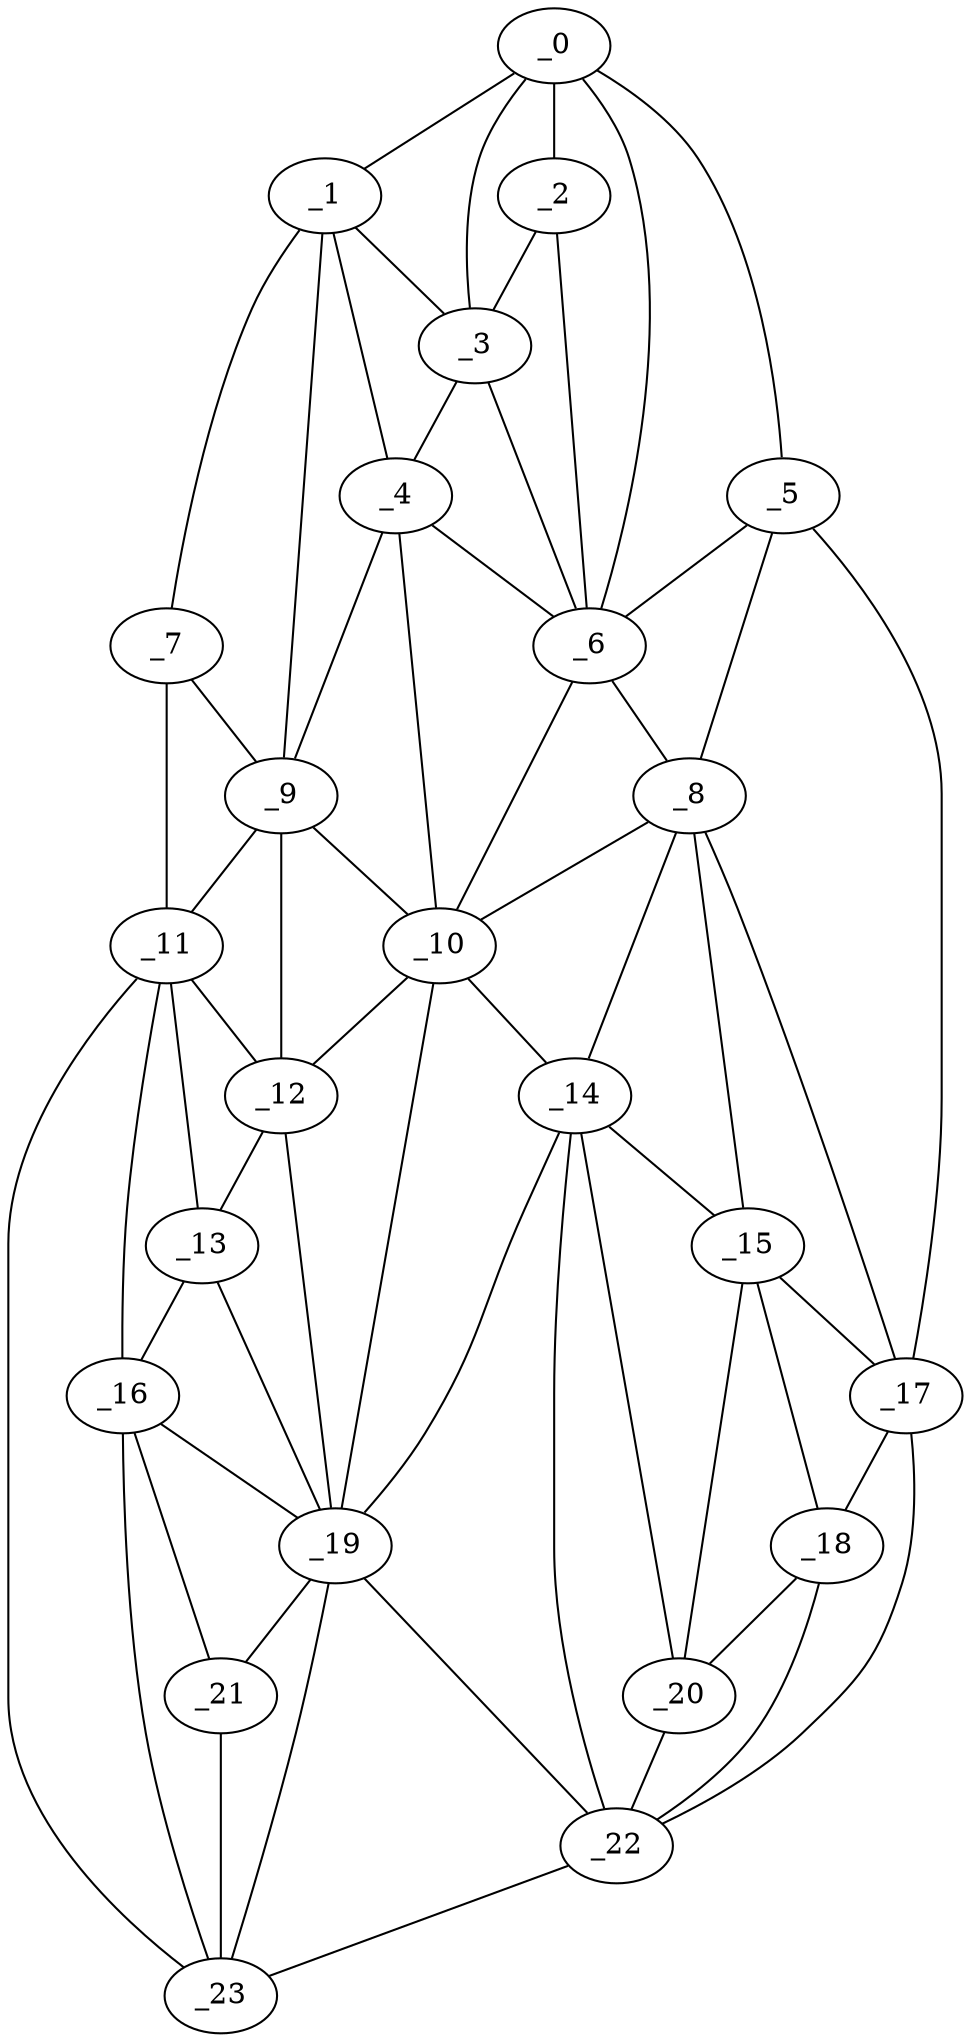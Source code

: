 graph "obj43__350.gxl" {
	_0	 [x=5,
		y=14];
	_1	 [x=16,
		y=103];
	_0 -- _1	 [valence=1];
	_2	 [x=17,
		y=50];
	_0 -- _2	 [valence=1];
	_3	 [x=18,
		y=57];
	_0 -- _3	 [valence=2];
	_5	 [x=24,
		y=5];
	_0 -- _5	 [valence=1];
	_6	 [x=24,
		y=47];
	_0 -- _6	 [valence=1];
	_1 -- _3	 [valence=1];
	_4	 [x=19,
		y=64];
	_1 -- _4	 [valence=2];
	_7	 [x=25,
		y=111];
	_1 -- _7	 [valence=1];
	_9	 [x=68,
		y=78];
	_1 -- _9	 [valence=1];
	_2 -- _3	 [valence=2];
	_2 -- _6	 [valence=2];
	_3 -- _4	 [valence=2];
	_3 -- _6	 [valence=2];
	_4 -- _6	 [valence=2];
	_4 -- _9	 [valence=1];
	_10	 [x=72,
		y=65];
	_4 -- _10	 [valence=2];
	_5 -- _6	 [valence=2];
	_8	 [x=51,
		y=28];
	_5 -- _8	 [valence=1];
	_17	 [x=92,
		y=16];
	_5 -- _17	 [valence=1];
	_6 -- _8	 [valence=2];
	_6 -- _10	 [valence=2];
	_7 -- _9	 [valence=2];
	_11	 [x=75,
		y=98];
	_7 -- _11	 [valence=1];
	_8 -- _10	 [valence=2];
	_14	 [x=87,
		y=40];
	_8 -- _14	 [valence=1];
	_15	 [x=90,
		y=33];
	_8 -- _15	 [valence=2];
	_8 -- _17	 [valence=2];
	_9 -- _10	 [valence=2];
	_9 -- _11	 [valence=2];
	_12	 [x=77,
		y=86];
	_9 -- _12	 [valence=2];
	_10 -- _12	 [valence=1];
	_10 -- _14	 [valence=2];
	_19	 [x=95,
		y=78];
	_10 -- _19	 [valence=2];
	_11 -- _12	 [valence=1];
	_13	 [x=85,
		y=88];
	_11 -- _13	 [valence=1];
	_16	 [x=90,
		y=92];
	_11 -- _16	 [valence=1];
	_23	 [x=113,
		y=85];
	_11 -- _23	 [valence=1];
	_12 -- _13	 [valence=2];
	_12 -- _19	 [valence=1];
	_13 -- _16	 [valence=1];
	_13 -- _19	 [valence=2];
	_14 -- _15	 [valence=2];
	_14 -- _19	 [valence=2];
	_20	 [x=97,
		y=28];
	_14 -- _20	 [valence=2];
	_22	 [x=110,
		y=25];
	_14 -- _22	 [valence=1];
	_15 -- _17	 [valence=1];
	_18	 [x=95,
		y=20];
	_15 -- _18	 [valence=2];
	_15 -- _20	 [valence=2];
	_16 -- _19	 [valence=2];
	_21	 [x=105,
		y=86];
	_16 -- _21	 [valence=2];
	_16 -- _23	 [valence=1];
	_17 -- _18	 [valence=2];
	_17 -- _22	 [valence=1];
	_18 -- _20	 [valence=2];
	_18 -- _22	 [valence=2];
	_19 -- _21	 [valence=1];
	_19 -- _22	 [valence=1];
	_19 -- _23	 [valence=1];
	_20 -- _22	 [valence=2];
	_21 -- _23	 [valence=2];
	_22 -- _23	 [valence=1];
}
